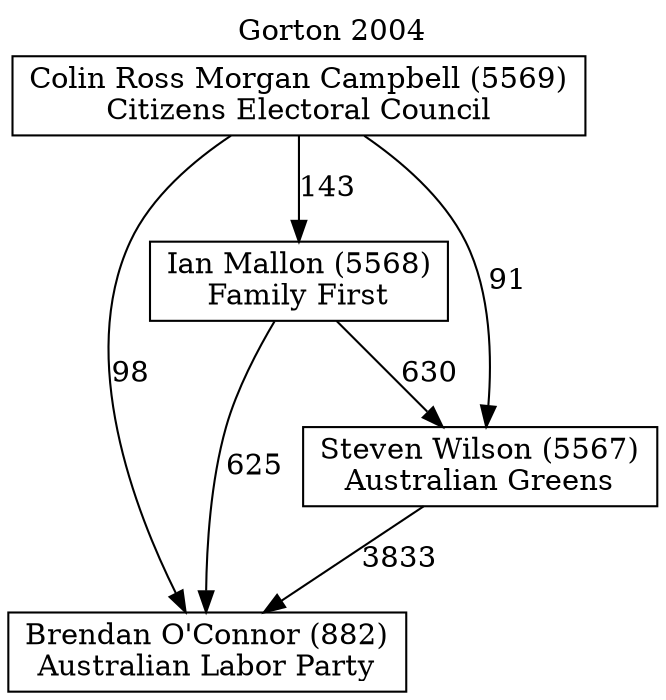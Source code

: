 // House preference flow
digraph "Brendan O'Connor (882)_Gorton_2004" {
	graph [label="Gorton 2004" labelloc=t mclimit=10]
	node [shape=box]
	"Brendan O'Connor (882)" [label="Brendan O'Connor (882)
Australian Labor Party"]
	"Colin Ross Morgan Campbell (5569)" [label="Colin Ross Morgan Campbell (5569)
Citizens Electoral Council"]
	"Ian Mallon (5568)" [label="Ian Mallon (5568)
Family First"]
	"Steven Wilson (5567)" [label="Steven Wilson (5567)
Australian Greens"]
	"Colin Ross Morgan Campbell (5569)" -> "Brendan O'Connor (882)" [label=98]
	"Colin Ross Morgan Campbell (5569)" -> "Ian Mallon (5568)" [label=143]
	"Colin Ross Morgan Campbell (5569)" -> "Steven Wilson (5567)" [label=91]
	"Ian Mallon (5568)" -> "Brendan O'Connor (882)" [label=625]
	"Ian Mallon (5568)" -> "Steven Wilson (5567)" [label=630]
	"Steven Wilson (5567)" -> "Brendan O'Connor (882)" [label=3833]
}
